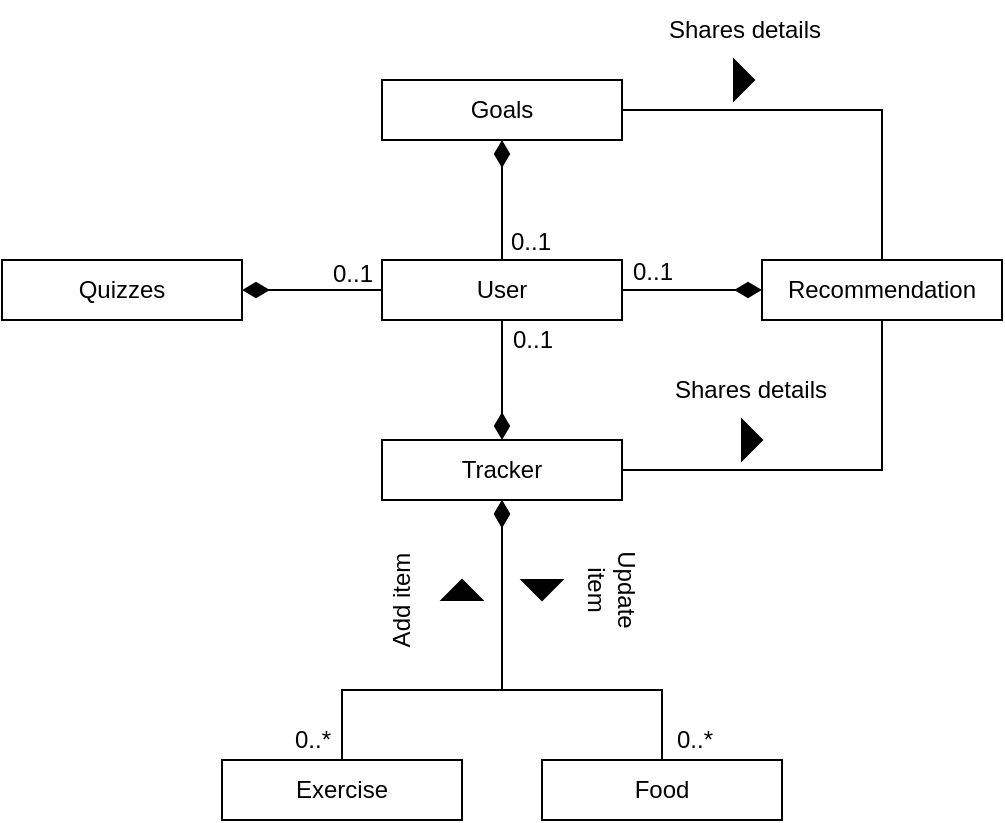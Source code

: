 <mxfile version="20.6.0" type="github">
  <diagram id="C5RBs43oDa-KdzZeNtuy" name="Page-1">
    <mxGraphModel dx="559" dy="875" grid="0" gridSize="10" guides="1" tooltips="1" connect="1" arrows="1" fold="1" page="1" pageScale="1" pageWidth="827" pageHeight="1169" math="0" shadow="0">
      <root>
        <mxCell id="WIyWlLk6GJQsqaUBKTNV-0" />
        <mxCell id="WIyWlLk6GJQsqaUBKTNV-1" parent="WIyWlLk6GJQsqaUBKTNV-0" />
        <mxCell id="8dt7e1dIpxcetfPC-Uj9-0" value="User" style="rounded=0;whiteSpace=wrap;html=1;" vertex="1" parent="WIyWlLk6GJQsqaUBKTNV-1">
          <mxGeometry x="300" y="210" width="120" height="30" as="geometry" />
        </mxCell>
        <mxCell id="8dt7e1dIpxcetfPC-Uj9-9" style="edgeStyle=orthogonalEdgeStyle;rounded=0;orthogonalLoop=1;jettySize=auto;html=1;exitX=0.5;exitY=0;exitDx=0;exitDy=0;entryX=0.5;entryY=1;entryDx=0;entryDy=0;endArrow=none;endFill=0;startArrow=diamondThin;startFill=1;startSize=11;" edge="1" parent="WIyWlLk6GJQsqaUBKTNV-1" source="8dt7e1dIpxcetfPC-Uj9-1" target="8dt7e1dIpxcetfPC-Uj9-0">
          <mxGeometry relative="1" as="geometry" />
        </mxCell>
        <mxCell id="8dt7e1dIpxcetfPC-Uj9-39" style="edgeStyle=orthogonalEdgeStyle;rounded=0;jumpSize=6;orthogonalLoop=1;jettySize=auto;html=1;exitX=1;exitY=0.5;exitDx=0;exitDy=0;entryX=0.5;entryY=1;entryDx=0;entryDy=0;strokeWidth=1;fontSize=12;startArrow=none;startFill=0;endArrow=none;endFill=0;startSize=6;endSize=11;" edge="1" parent="WIyWlLk6GJQsqaUBKTNV-1" source="8dt7e1dIpxcetfPC-Uj9-1" target="8dt7e1dIpxcetfPC-Uj9-4">
          <mxGeometry relative="1" as="geometry" />
        </mxCell>
        <mxCell id="8dt7e1dIpxcetfPC-Uj9-1" value="Tracker" style="rounded=0;whiteSpace=wrap;html=1;" vertex="1" parent="WIyWlLk6GJQsqaUBKTNV-1">
          <mxGeometry x="300" y="300" width="120" height="30" as="geometry" />
        </mxCell>
        <mxCell id="8dt7e1dIpxcetfPC-Uj9-7" style="edgeStyle=orthogonalEdgeStyle;rounded=0;orthogonalLoop=1;jettySize=auto;html=1;entryX=0.5;entryY=1;entryDx=0;entryDy=0;endArrow=diamondThin;endFill=1;endSize=11;" edge="1" parent="WIyWlLk6GJQsqaUBKTNV-1" source="8dt7e1dIpxcetfPC-Uj9-2" target="8dt7e1dIpxcetfPC-Uj9-1">
          <mxGeometry relative="1" as="geometry">
            <Array as="points">
              <mxPoint x="280" y="425" />
              <mxPoint x="360" y="425" />
            </Array>
          </mxGeometry>
        </mxCell>
        <mxCell id="8dt7e1dIpxcetfPC-Uj9-2" value="Exercise" style="rounded=0;whiteSpace=wrap;html=1;" vertex="1" parent="WIyWlLk6GJQsqaUBKTNV-1">
          <mxGeometry x="220" y="460" width="120" height="30" as="geometry" />
        </mxCell>
        <mxCell id="8dt7e1dIpxcetfPC-Uj9-8" style="edgeStyle=orthogonalEdgeStyle;rounded=0;orthogonalLoop=1;jettySize=auto;html=1;entryX=0.5;entryY=1;entryDx=0;entryDy=0;endArrow=diamondThin;endFill=1;startSize=6;endSize=11;" edge="1" parent="WIyWlLk6GJQsqaUBKTNV-1" source="8dt7e1dIpxcetfPC-Uj9-3" target="8dt7e1dIpxcetfPC-Uj9-1">
          <mxGeometry relative="1" as="geometry">
            <Array as="points">
              <mxPoint x="440" y="425" />
              <mxPoint x="360" y="425" />
            </Array>
          </mxGeometry>
        </mxCell>
        <mxCell id="8dt7e1dIpxcetfPC-Uj9-3" value="Food" style="rounded=0;whiteSpace=wrap;html=1;" vertex="1" parent="WIyWlLk6GJQsqaUBKTNV-1">
          <mxGeometry x="380" y="460" width="120" height="30" as="geometry" />
        </mxCell>
        <mxCell id="8dt7e1dIpxcetfPC-Uj9-10" style="edgeStyle=orthogonalEdgeStyle;rounded=0;orthogonalLoop=1;jettySize=auto;html=1;entryX=1;entryY=0.5;entryDx=0;entryDy=0;endArrow=none;endFill=0;startArrow=diamondThin;startFill=1;startSize=11;" edge="1" parent="WIyWlLk6GJQsqaUBKTNV-1" source="8dt7e1dIpxcetfPC-Uj9-4" target="8dt7e1dIpxcetfPC-Uj9-0">
          <mxGeometry relative="1" as="geometry" />
        </mxCell>
        <mxCell id="8dt7e1dIpxcetfPC-Uj9-4" value="Recommendation" style="rounded=0;whiteSpace=wrap;html=1;" vertex="1" parent="WIyWlLk6GJQsqaUBKTNV-1">
          <mxGeometry x="490" y="210" width="120" height="30" as="geometry" />
        </mxCell>
        <mxCell id="8dt7e1dIpxcetfPC-Uj9-11" style="edgeStyle=orthogonalEdgeStyle;rounded=0;orthogonalLoop=1;jettySize=auto;html=1;entryX=0.5;entryY=0;entryDx=0;entryDy=0;endArrow=none;endFill=0;startArrow=diamondThin;startFill=1;endSize=6;jumpSize=6;fontSize=12;strokeWidth=1;startSize=11;" edge="1" parent="WIyWlLk6GJQsqaUBKTNV-1" source="8dt7e1dIpxcetfPC-Uj9-5" target="8dt7e1dIpxcetfPC-Uj9-0">
          <mxGeometry relative="1" as="geometry" />
        </mxCell>
        <mxCell id="8dt7e1dIpxcetfPC-Uj9-38" style="edgeStyle=orthogonalEdgeStyle;rounded=0;jumpSize=6;orthogonalLoop=1;jettySize=auto;html=1;exitX=1;exitY=0.5;exitDx=0;exitDy=0;entryX=0.5;entryY=0;entryDx=0;entryDy=0;strokeWidth=1;fontSize=12;startArrow=none;startFill=0;endArrow=none;endFill=0;startSize=6;endSize=11;" edge="1" parent="WIyWlLk6GJQsqaUBKTNV-1" source="8dt7e1dIpxcetfPC-Uj9-5" target="8dt7e1dIpxcetfPC-Uj9-4">
          <mxGeometry relative="1" as="geometry" />
        </mxCell>
        <mxCell id="8dt7e1dIpxcetfPC-Uj9-5" value="Goals" style="rounded=0;whiteSpace=wrap;html=1;" vertex="1" parent="WIyWlLk6GJQsqaUBKTNV-1">
          <mxGeometry x="300" y="120" width="120" height="30" as="geometry" />
        </mxCell>
        <mxCell id="8dt7e1dIpxcetfPC-Uj9-12" style="edgeStyle=orthogonalEdgeStyle;rounded=0;orthogonalLoop=1;jettySize=auto;html=1;entryX=0;entryY=0.5;entryDx=0;entryDy=0;endArrow=none;endFill=0;startArrow=diamondThin;startFill=1;startSize=11;" edge="1" parent="WIyWlLk6GJQsqaUBKTNV-1" source="8dt7e1dIpxcetfPC-Uj9-6" target="8dt7e1dIpxcetfPC-Uj9-0">
          <mxGeometry relative="1" as="geometry" />
        </mxCell>
        <mxCell id="8dt7e1dIpxcetfPC-Uj9-6" value="Quizzes" style="rounded=0;whiteSpace=wrap;html=1;" vertex="1" parent="WIyWlLk6GJQsqaUBKTNV-1">
          <mxGeometry x="110" y="210" width="120" height="30" as="geometry" />
        </mxCell>
        <mxCell id="8dt7e1dIpxcetfPC-Uj9-13" value="0..1" style="text;html=1;align=center;verticalAlign=middle;resizable=0;points=[];autosize=1;strokeColor=none;fillColor=none;" vertex="1" parent="WIyWlLk6GJQsqaUBKTNV-1">
          <mxGeometry x="355" y="235" width="40" height="30" as="geometry" />
        </mxCell>
        <mxCell id="8dt7e1dIpxcetfPC-Uj9-15" value="0..1" style="text;html=1;align=center;verticalAlign=middle;resizable=0;points=[];autosize=1;strokeColor=none;fillColor=none;" vertex="1" parent="WIyWlLk6GJQsqaUBKTNV-1">
          <mxGeometry x="415" y="201" width="40" height="30" as="geometry" />
        </mxCell>
        <mxCell id="8dt7e1dIpxcetfPC-Uj9-17" value="0..1" style="text;html=1;align=center;verticalAlign=middle;resizable=0;points=[];autosize=1;strokeColor=none;fillColor=none;" vertex="1" parent="WIyWlLk6GJQsqaUBKTNV-1">
          <mxGeometry x="354" y="186" width="40" height="30" as="geometry" />
        </mxCell>
        <mxCell id="8dt7e1dIpxcetfPC-Uj9-18" value="0..1" style="text;html=1;align=center;verticalAlign=middle;resizable=0;points=[];autosize=1;strokeColor=none;fillColor=none;" vertex="1" parent="WIyWlLk6GJQsqaUBKTNV-1">
          <mxGeometry x="265" y="202" width="40" height="30" as="geometry" />
        </mxCell>
        <mxCell id="8dt7e1dIpxcetfPC-Uj9-26" value="0..*" style="text;html=1;align=center;verticalAlign=middle;resizable=0;points=[];autosize=1;strokeColor=none;fillColor=none;" vertex="1" parent="WIyWlLk6GJQsqaUBKTNV-1">
          <mxGeometry x="245" y="435" width="40" height="30" as="geometry" />
        </mxCell>
        <mxCell id="8dt7e1dIpxcetfPC-Uj9-27" value="0..*" style="text;html=1;align=center;verticalAlign=middle;resizable=0;points=[];autosize=1;strokeColor=none;fillColor=none;" vertex="1" parent="WIyWlLk6GJQsqaUBKTNV-1">
          <mxGeometry x="436" y="435" width="40" height="30" as="geometry" />
        </mxCell>
        <mxCell id="8dt7e1dIpxcetfPC-Uj9-34" value="" style="triangle;whiteSpace=wrap;html=1;fontSize=12;fillColor=#000000;rotation=-90;" vertex="1" parent="WIyWlLk6GJQsqaUBKTNV-1">
          <mxGeometry x="335" y="365" width="10" height="20" as="geometry" />
        </mxCell>
        <mxCell id="8dt7e1dIpxcetfPC-Uj9-35" value="" style="triangle;whiteSpace=wrap;html=1;fontSize=12;fillColor=#000000;rotation=90;" vertex="1" parent="WIyWlLk6GJQsqaUBKTNV-1">
          <mxGeometry x="375" y="365" width="10" height="20" as="geometry" />
        </mxCell>
        <mxCell id="8dt7e1dIpxcetfPC-Uj9-36" value="Add item" style="text;html=1;strokeColor=none;fillColor=none;align=center;verticalAlign=middle;whiteSpace=wrap;rounded=0;fontSize=12;rotation=-90;" vertex="1" parent="WIyWlLk6GJQsqaUBKTNV-1">
          <mxGeometry x="280" y="365" width="60" height="30" as="geometry" />
        </mxCell>
        <mxCell id="8dt7e1dIpxcetfPC-Uj9-37" value="Update item" style="text;html=1;strokeColor=none;fillColor=none;align=center;verticalAlign=middle;whiteSpace=wrap;rounded=0;fontSize=12;rotation=90;" vertex="1" parent="WIyWlLk6GJQsqaUBKTNV-1">
          <mxGeometry x="385" y="360" width="60" height="30" as="geometry" />
        </mxCell>
        <mxCell id="8dt7e1dIpxcetfPC-Uj9-40" value="" style="triangle;whiteSpace=wrap;html=1;fontSize=12;fillColor=#000000;" vertex="1" parent="WIyWlLk6GJQsqaUBKTNV-1">
          <mxGeometry x="480" y="290" width="10" height="20" as="geometry" />
        </mxCell>
        <mxCell id="8dt7e1dIpxcetfPC-Uj9-44" value="" style="triangle;whiteSpace=wrap;html=1;fontSize=12;fillColor=#000000;" vertex="1" parent="WIyWlLk6GJQsqaUBKTNV-1">
          <mxGeometry x="476" y="110" width="10" height="20" as="geometry" />
        </mxCell>
        <mxCell id="8dt7e1dIpxcetfPC-Uj9-46" value="Shares details" style="text;html=1;strokeColor=none;fillColor=none;align=center;verticalAlign=middle;whiteSpace=wrap;rounded=0;fontSize=12;" vertex="1" parent="WIyWlLk6GJQsqaUBKTNV-1">
          <mxGeometry x="441.5" y="80" width="79" height="30" as="geometry" />
        </mxCell>
        <mxCell id="8dt7e1dIpxcetfPC-Uj9-47" value="Shares details" style="text;html=1;strokeColor=none;fillColor=none;align=center;verticalAlign=middle;whiteSpace=wrap;rounded=0;fontSize=12;" vertex="1" parent="WIyWlLk6GJQsqaUBKTNV-1">
          <mxGeometry x="445" y="260" width="79" height="30" as="geometry" />
        </mxCell>
      </root>
    </mxGraphModel>
  </diagram>
</mxfile>
